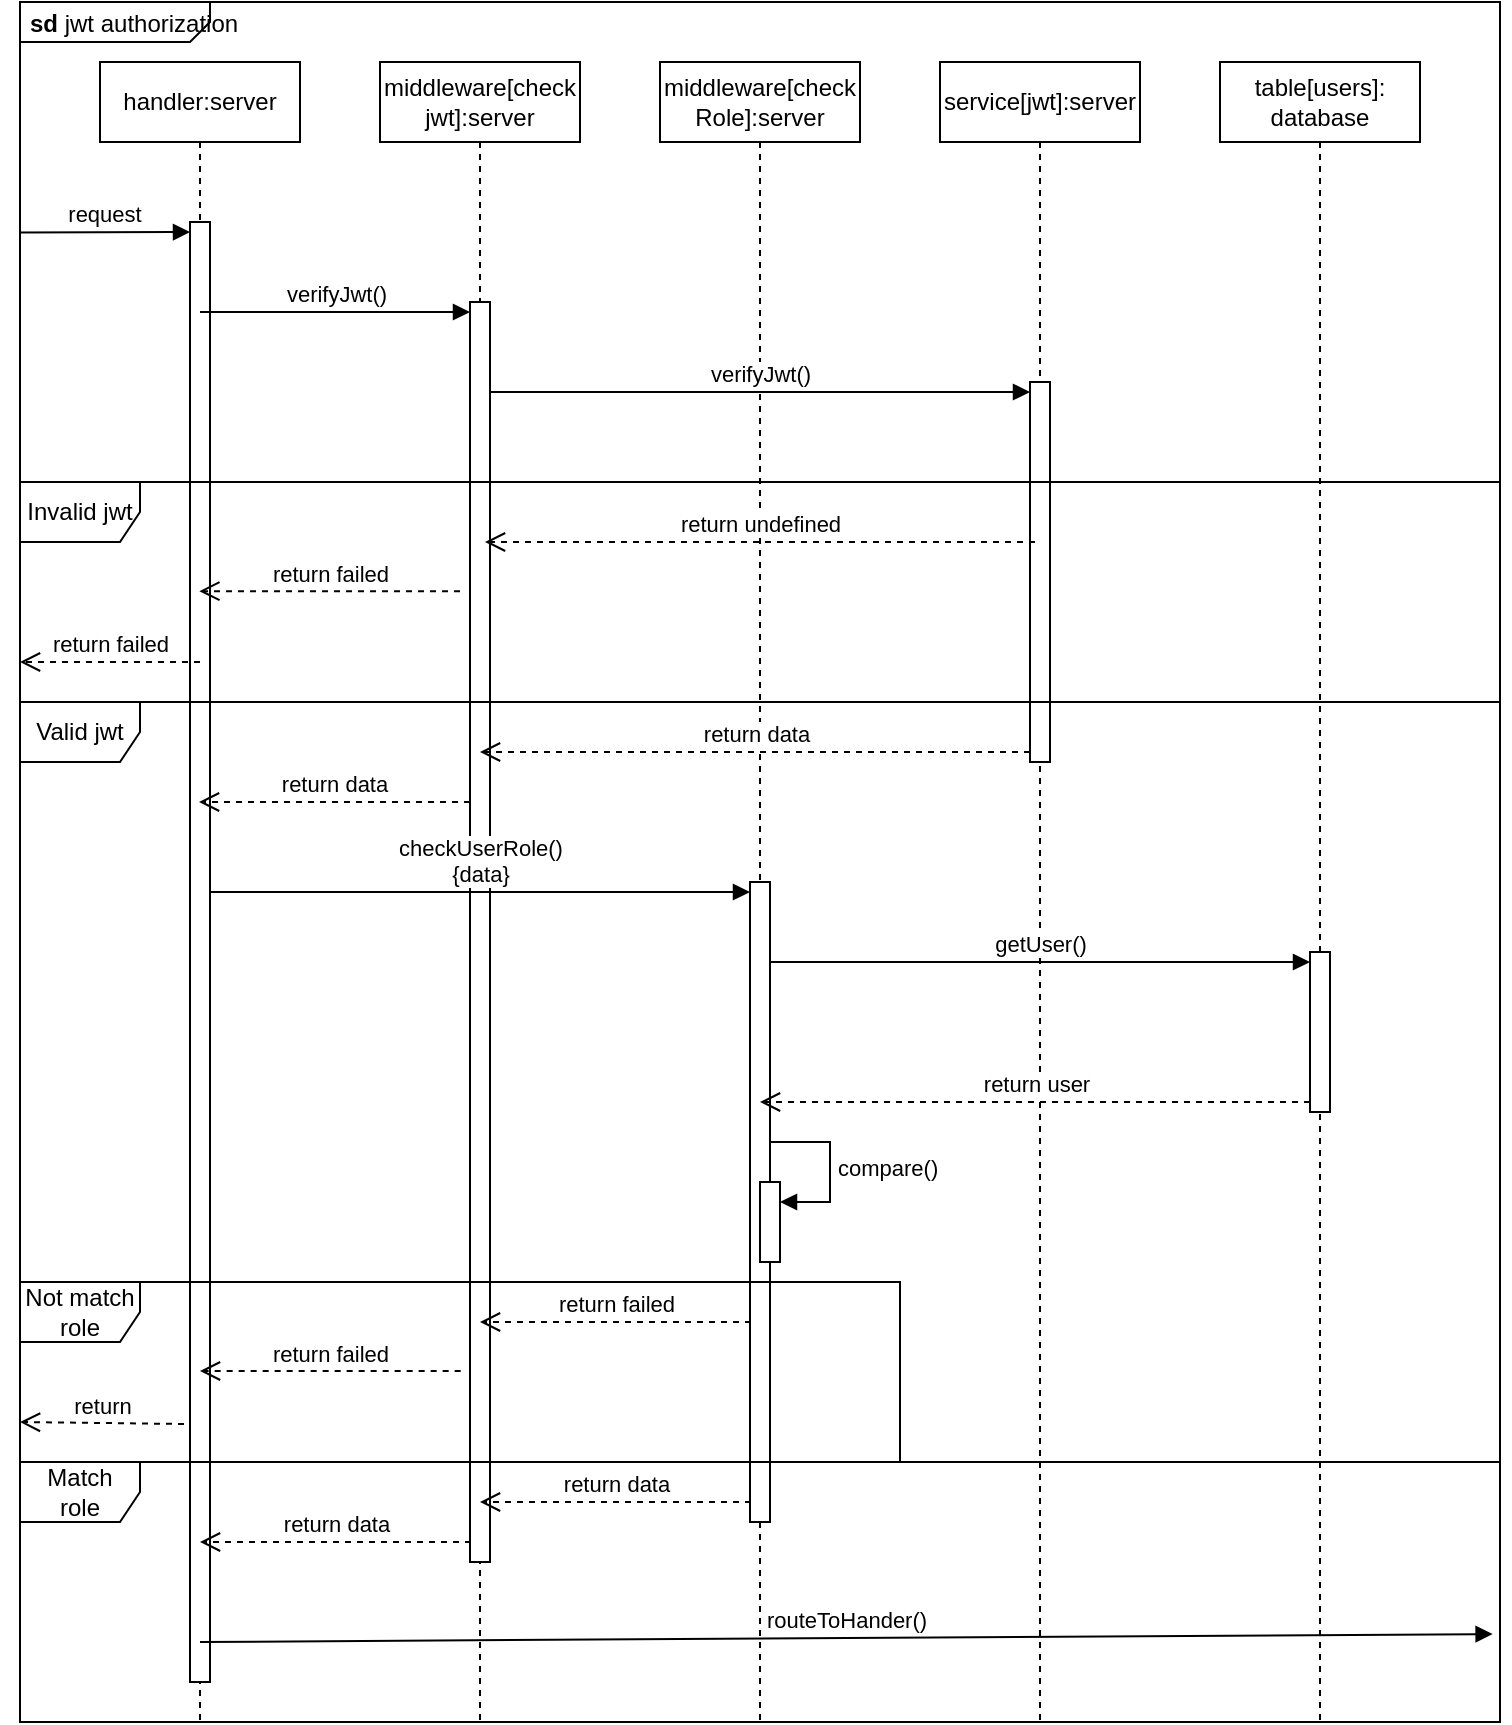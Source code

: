 <mxfile>
    <diagram id="-P6cH4McYUPLvEnAIw6s" name="Page-1">
        <mxGraphModel dx="824" dy="742" grid="1" gridSize="10" guides="1" tooltips="1" connect="1" arrows="1" fold="1" page="1" pageScale="1" pageWidth="850" pageHeight="1100" math="0" shadow="0">
            <root>
                <mxCell id="0"/>
                <mxCell id="1" parent="0"/>
                <mxCell id="18" value="&lt;p style=&quot;margin:0px;margin-top:4px;margin-left:5px;text-align:left;&quot;&gt;&lt;b&gt;sd&lt;/b&gt;&amp;nbsp;jwt authorization&lt;/p&gt;" style="html=1;shape=mxgraph.sysml.package;overflow=fill;labelX=95;align=left;spacingLeft=5;verticalAlign=top;spacingTop=-3;" vertex="1" parent="1">
                    <mxGeometry x="60" y="50" width="740" height="860" as="geometry"/>
                </mxCell>
                <mxCell id="2" value="handler:server" style="shape=umlLifeline;perimeter=lifelinePerimeter;whiteSpace=wrap;html=1;container=1;dropTarget=0;collapsible=0;recursiveResize=0;outlineConnect=0;portConstraint=eastwest;newEdgeStyle={&quot;curved&quot;:0,&quot;rounded&quot;:0};" vertex="1" parent="1">
                    <mxGeometry x="100" y="80" width="100" height="830" as="geometry"/>
                </mxCell>
                <mxCell id="9" value="" style="html=1;points=[[0,0,0,0,5],[0,1,0,0,-5],[1,0,0,0,5],[1,1,0,0,-5]];perimeter=orthogonalPerimeter;outlineConnect=0;targetShapes=umlLifeline;portConstraint=eastwest;newEdgeStyle={&quot;curved&quot;:0,&quot;rounded&quot;:0};" vertex="1" parent="2">
                    <mxGeometry x="45" y="80" width="10" height="730" as="geometry"/>
                </mxCell>
                <mxCell id="3" value="middleware[check&lt;div&gt;jwt]:server&lt;/div&gt;" style="shape=umlLifeline;perimeter=lifelinePerimeter;whiteSpace=wrap;html=1;container=1;dropTarget=0;collapsible=0;recursiveResize=0;outlineConnect=0;portConstraint=eastwest;newEdgeStyle={&quot;curved&quot;:0,&quot;rounded&quot;:0};" vertex="1" parent="1">
                    <mxGeometry x="240" y="80" width="100" height="830" as="geometry"/>
                </mxCell>
                <mxCell id="12" value="" style="html=1;points=[[0,0,0,0,5],[0,1,0,0,-5],[1,0,0,0,5],[1,1,0,0,-5]];perimeter=orthogonalPerimeter;outlineConnect=0;targetShapes=umlLifeline;portConstraint=eastwest;newEdgeStyle={&quot;curved&quot;:0,&quot;rounded&quot;:0};" vertex="1" parent="3">
                    <mxGeometry x="45" y="120" width="10" height="630" as="geometry"/>
                </mxCell>
                <mxCell id="4" value="middleware[check&lt;div&gt;Role]:server&lt;/div&gt;" style="shape=umlLifeline;perimeter=lifelinePerimeter;whiteSpace=wrap;html=1;container=1;dropTarget=0;collapsible=0;recursiveResize=0;outlineConnect=0;portConstraint=eastwest;newEdgeStyle={&quot;curved&quot;:0,&quot;rounded&quot;:0};" vertex="1" parent="1">
                    <mxGeometry x="380" y="80" width="100" height="830" as="geometry"/>
                </mxCell>
                <mxCell id="5" value="service[jwt]:server" style="shape=umlLifeline;perimeter=lifelinePerimeter;whiteSpace=wrap;html=1;container=1;dropTarget=0;collapsible=0;recursiveResize=0;outlineConnect=0;portConstraint=eastwest;newEdgeStyle={&quot;curved&quot;:0,&quot;rounded&quot;:0};" vertex="1" parent="1">
                    <mxGeometry x="520" y="80" width="100" height="830" as="geometry"/>
                </mxCell>
                <mxCell id="19" value="" style="html=1;points=[[0,0,0,0,5],[0,1,0,0,-5],[1,0,0,0,5],[1,1,0,0,-5]];perimeter=orthogonalPerimeter;outlineConnect=0;targetShapes=umlLifeline;portConstraint=eastwest;newEdgeStyle={&quot;curved&quot;:0,&quot;rounded&quot;:0};" vertex="1" parent="5">
                    <mxGeometry x="45" y="160" width="10" height="190" as="geometry"/>
                </mxCell>
                <mxCell id="13" value="verifyJwt()" style="html=1;verticalAlign=bottom;endArrow=block;curved=0;rounded=0;entryX=0;entryY=0;entryDx=0;entryDy=5;" edge="1" target="12" parent="1" source="2">
                    <mxGeometry relative="1" as="geometry">
                        <mxPoint x="215" y="205" as="sourcePoint"/>
                    </mxGeometry>
                </mxCell>
                <mxCell id="20" value="verifyJwt()" style="html=1;verticalAlign=bottom;endArrow=block;curved=0;rounded=0;entryX=0;entryY=0;entryDx=0;entryDy=5;" edge="1" target="19" parent="1" source="12">
                    <mxGeometry relative="1" as="geometry">
                        <mxPoint x="495" y="245" as="sourcePoint"/>
                    </mxGeometry>
                </mxCell>
                <mxCell id="22" value="Invalid jwt" style="shape=umlFrame;whiteSpace=wrap;html=1;pointerEvents=0;" vertex="1" parent="1">
                    <mxGeometry x="60" y="290" width="740" height="110" as="geometry"/>
                </mxCell>
                <mxCell id="21" value="return data" style="html=1;verticalAlign=bottom;endArrow=open;dashed=1;endSize=8;curved=0;rounded=0;exitX=0;exitY=1;exitDx=0;exitDy=-5;" edge="1" source="19" parent="1" target="3">
                    <mxGeometry relative="1" as="geometry">
                        <mxPoint x="495" y="315" as="targetPoint"/>
                    </mxGeometry>
                </mxCell>
                <mxCell id="23" value="return failed" style="html=1;verticalAlign=bottom;endArrow=open;dashed=1;endSize=8;curved=0;rounded=0;exitX=0;exitY=1;exitDx=0;exitDy=-5;" edge="1" parent="1">
                    <mxGeometry relative="1" as="geometry">
                        <mxPoint x="149.667" y="344.58" as="targetPoint"/>
                        <mxPoint x="280" y="344.58" as="sourcePoint"/>
                    </mxGeometry>
                </mxCell>
                <mxCell id="24" value="return failed" style="html=1;verticalAlign=bottom;endArrow=open;dashed=1;endSize=8;curved=0;rounded=0;" edge="1" parent="1">
                    <mxGeometry relative="1" as="geometry">
                        <mxPoint x="59.997" y="380.0" as="targetPoint"/>
                        <mxPoint x="150" y="380" as="sourcePoint"/>
                    </mxGeometry>
                </mxCell>
                <mxCell id="10" value="request" style="html=1;verticalAlign=bottom;endArrow=block;curved=0;rounded=0;entryX=0;entryY=0;entryDx=0;entryDy=5;exitX=0;exitY=0.134;exitDx=0;exitDy=0;exitPerimeter=0;" edge="1" target="9" parent="1" source="18">
                    <mxGeometry relative="1" as="geometry">
                        <mxPoint x="75" y="165" as="sourcePoint"/>
                    </mxGeometry>
                </mxCell>
                <mxCell id="25" value="Valid jwt" style="shape=umlFrame;whiteSpace=wrap;html=1;pointerEvents=0;" vertex="1" parent="1">
                    <mxGeometry x="60" y="400" width="740" height="510" as="geometry"/>
                </mxCell>
                <mxCell id="29" value="return undefined" style="html=1;verticalAlign=bottom;endArrow=open;dashed=1;endSize=8;curved=0;rounded=0;exitX=0;exitY=1;exitDx=0;exitDy=-5;" edge="1" parent="1">
                    <mxGeometry relative="1" as="geometry">
                        <mxPoint x="292.5" y="320" as="targetPoint"/>
                        <mxPoint x="567.5" y="320" as="sourcePoint"/>
                    </mxGeometry>
                </mxCell>
                <mxCell id="14" value="return data" style="html=1;verticalAlign=bottom;endArrow=open;dashed=1;endSize=8;curved=0;rounded=0;exitX=0;exitY=1;exitDx=0;exitDy=-5;" edge="1" parent="1">
                    <mxGeometry relative="1" as="geometry">
                        <mxPoint x="149.5" y="450.0" as="targetPoint"/>
                        <mxPoint x="285" y="450.0" as="sourcePoint"/>
                    </mxGeometry>
                </mxCell>
                <mxCell id="33" value="" style="html=1;points=[[0,0,0,0,5],[0,1,0,0,-5],[1,0,0,0,5],[1,1,0,0,-5]];perimeter=orthogonalPerimeter;outlineConnect=0;targetShapes=umlLifeline;portConstraint=eastwest;newEdgeStyle={&quot;curved&quot;:0,&quot;rounded&quot;:0};" vertex="1" parent="1">
                    <mxGeometry x="425" y="490" width="10" height="320" as="geometry"/>
                </mxCell>
                <mxCell id="34" value="checkUserRole()&lt;div&gt;{data}&lt;/div&gt;" style="html=1;verticalAlign=bottom;endArrow=block;curved=0;rounded=0;entryX=0;entryY=0;entryDx=0;entryDy=5;" edge="1" target="33" parent="1" source="9">
                    <mxGeometry relative="1" as="geometry">
                        <mxPoint x="355" y="495" as="sourcePoint"/>
                    </mxGeometry>
                </mxCell>
                <mxCell id="35" value="return failed" style="html=1;verticalAlign=bottom;endArrow=open;dashed=1;endSize=8;curved=0;rounded=0;exitX=0;exitY=1;exitDx=0;exitDy=-5;" edge="1" parent="1">
                    <mxGeometry relative="1" as="geometry">
                        <mxPoint x="290" y="710.0" as="targetPoint"/>
                        <mxPoint x="425.5" y="710.0" as="sourcePoint"/>
                    </mxGeometry>
                </mxCell>
                <mxCell id="36" value="table[users]:&lt;div&gt;database&lt;/div&gt;" style="shape=umlLifeline;perimeter=lifelinePerimeter;whiteSpace=wrap;html=1;container=1;dropTarget=0;collapsible=0;recursiveResize=0;outlineConnect=0;portConstraint=eastwest;newEdgeStyle={&quot;curved&quot;:0,&quot;rounded&quot;:0};" vertex="1" parent="1">
                    <mxGeometry x="660" y="80" width="100" height="830" as="geometry"/>
                </mxCell>
                <mxCell id="37" value="" style="html=1;points=[[0,0,0,0,5],[0,1,0,0,-5],[1,0,0,0,5],[1,1,0,0,-5]];perimeter=orthogonalPerimeter;outlineConnect=0;targetShapes=umlLifeline;portConstraint=eastwest;newEdgeStyle={&quot;curved&quot;:0,&quot;rounded&quot;:0};" vertex="1" parent="36">
                    <mxGeometry x="45" y="445" width="10" height="80" as="geometry"/>
                </mxCell>
                <mxCell id="38" value="getUser()" style="html=1;verticalAlign=bottom;endArrow=block;curved=0;rounded=0;entryX=0;entryY=0;entryDx=0;entryDy=5;" edge="1" target="37" parent="1" source="33">
                    <mxGeometry relative="1" as="geometry">
                        <mxPoint x="635" y="530" as="sourcePoint"/>
                    </mxGeometry>
                </mxCell>
                <mxCell id="39" value="return user" style="html=1;verticalAlign=bottom;endArrow=open;dashed=1;endSize=8;curved=0;rounded=0;exitX=0;exitY=1;exitDx=0;exitDy=-5;" edge="1" source="37" parent="1" target="4">
                    <mxGeometry relative="1" as="geometry">
                        <mxPoint x="635" y="600" as="targetPoint"/>
                    </mxGeometry>
                </mxCell>
                <mxCell id="40" value="" style="html=1;points=[[0,0,0,0,5],[0,1,0,0,-5],[1,0,0,0,5],[1,1,0,0,-5]];perimeter=orthogonalPerimeter;outlineConnect=0;targetShapes=umlLifeline;portConstraint=eastwest;newEdgeStyle={&quot;curved&quot;:0,&quot;rounded&quot;:0};" vertex="1" parent="1">
                    <mxGeometry x="430" y="640" width="10" height="40" as="geometry"/>
                </mxCell>
                <mxCell id="41" value="compare()" style="html=1;align=left;spacingLeft=2;endArrow=block;rounded=0;edgeStyle=orthogonalEdgeStyle;curved=0;rounded=0;" edge="1" target="40" parent="1">
                    <mxGeometry relative="1" as="geometry">
                        <mxPoint x="435" y="620" as="sourcePoint"/>
                        <Array as="points">
                            <mxPoint x="465" y="650"/>
                        </Array>
                    </mxGeometry>
                </mxCell>
                <mxCell id="42" value="Not match&lt;div&gt;role&lt;/div&gt;" style="shape=umlFrame;whiteSpace=wrap;html=1;pointerEvents=0;" vertex="1" parent="1">
                    <mxGeometry x="60" y="690" width="440" height="90" as="geometry"/>
                </mxCell>
                <mxCell id="43" value="return failed" style="html=1;verticalAlign=bottom;endArrow=open;dashed=1;endSize=8;curved=0;rounded=0;exitX=0;exitY=1;exitDx=0;exitDy=-5;" edge="1" parent="1">
                    <mxGeometry relative="1" as="geometry">
                        <mxPoint x="149.997" y="734.5" as="targetPoint"/>
                        <mxPoint x="280.33" y="734.5" as="sourcePoint"/>
                    </mxGeometry>
                </mxCell>
                <mxCell id="44" value="return" style="html=1;verticalAlign=bottom;endArrow=open;dashed=1;endSize=8;curved=0;rounded=0;exitX=0;exitY=1;exitDx=0;exitDy=-5;entryX=0.004;entryY=0.548;entryDx=0;entryDy=0;entryPerimeter=0;" edge="1" parent="1">
                    <mxGeometry relative="1" as="geometry">
                        <mxPoint x="60" y="760" as="targetPoint"/>
                        <mxPoint x="142" y="761" as="sourcePoint"/>
                    </mxGeometry>
                </mxCell>
                <mxCell id="45" value="Match&lt;div&gt;role&lt;/div&gt;" style="shape=umlFrame;whiteSpace=wrap;html=1;pointerEvents=0;" vertex="1" parent="1">
                    <mxGeometry x="60" y="780" width="740" height="130" as="geometry"/>
                </mxCell>
                <mxCell id="46" value="return data" style="html=1;verticalAlign=bottom;endArrow=open;dashed=1;endSize=8;curved=0;rounded=0;exitX=0;exitY=1;exitDx=0;exitDy=-5;" edge="1" parent="1">
                    <mxGeometry relative="1" as="geometry">
                        <mxPoint x="290" y="800.0" as="targetPoint"/>
                        <mxPoint x="425.5" y="800.0" as="sourcePoint"/>
                    </mxGeometry>
                </mxCell>
                <mxCell id="47" value="return data" style="html=1;verticalAlign=bottom;endArrow=open;dashed=1;endSize=8;curved=0;rounded=0;exitX=0;exitY=1;exitDx=0;exitDy=-5;" edge="1" parent="1">
                    <mxGeometry relative="1" as="geometry">
                        <mxPoint x="150" y="820.0" as="targetPoint"/>
                        <mxPoint x="285.5" y="820.0" as="sourcePoint"/>
                    </mxGeometry>
                </mxCell>
                <mxCell id="48" value="routeToHander()" style="html=1;verticalAlign=bottom;endArrow=block;curved=0;rounded=0;entryX=0.995;entryY=0.662;entryDx=0;entryDy=0;exitX=0;exitY=0.112;exitDx=0;exitDy=0;exitPerimeter=0;entryPerimeter=0;" edge="1" parent="1" target="45">
                    <mxGeometry relative="1" as="geometry">
                        <mxPoint x="150" y="870" as="sourcePoint"/>
                        <mxPoint x="235" y="870" as="targetPoint"/>
                    </mxGeometry>
                </mxCell>
            </root>
        </mxGraphModel>
    </diagram>
</mxfile>